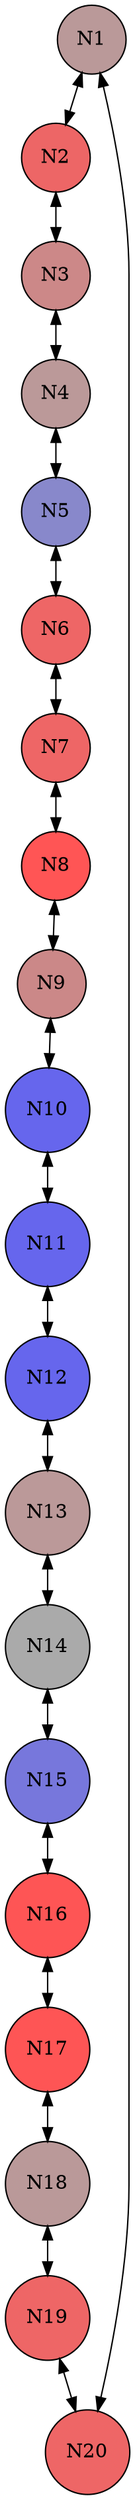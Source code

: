 strict digraph graphname { concentrate=true node [shape=circle, style=filled, fontsize=14] {node [style=filled,fillcolor="#BA9999"] N1 }{node [style=filled,fillcolor="#ED6666"] N2 }{node [style=filled,fillcolor="#CC8888"] N3 }{node [style=filled,fillcolor="#BB9999"] N4 }{node [style=filled,fillcolor="#8888CB"] N5 }{node [style=filled,fillcolor="#EE6666"] N6 }{node [style=filled,fillcolor="#EE6666"] N7 }{node [style=filled,fillcolor="#FF5555"] N8 }{node [style=filled,fillcolor="#CB8888"] N9 }{node [style=filled,fillcolor="#6666ED"] N10 }{node [style=filled,fillcolor="#6666ED"] N11 }{node [style=filled,fillcolor="#6666ED"] N12 }{node [style=filled,fillcolor="#BB9999"] N13 }{node [style=filled,fillcolor="#AAAAAA"] N14 }{node [style=filled,fillcolor="#7777DC"] N15 }{node [style=filled,fillcolor="#FE5555"] N16 }{node [style=filled,fillcolor="#FE5555"] N17 }{node [style=filled,fillcolor="#BA9999"] N18 }{node [style=filled,fillcolor="#EE6666"] N19 }{node [style=filled,fillcolor="#EE6666"] N20 } N1 -> N2 [dir=both penwidth=1.0]; N1 -> N20 [dir=both penwidth=1.0]; N2 -> N1 [dir=both penwidth=1.0]; N2 -> N3 [dir=both penwidth=1.0]; N3 -> N2 [dir=both penwidth=1.0]; N3 -> N4 [dir=both penwidth=1.0]; N4 -> N3 [dir=both penwidth=1.0]; N4 -> N5 [dir=both penwidth=1.0]; N5 -> N4 [dir=both penwidth=1.0]; N5 -> N6 [dir=both penwidth=1.0]; N6 -> N5 [dir=both penwidth=1.0]; N6 -> N7 [dir=both penwidth=1.0]; N7 -> N6 [dir=both penwidth=1.0]; N7 -> N8 [dir=both penwidth=1.0]; N8 -> N7 [dir=both penwidth=1.0]; N8 -> N9 [dir=both penwidth=1.0]; N9 -> N8 [dir=both penwidth=1.0]; N9 -> N10 [dir=both penwidth=1.0]; N10 -> N9 [dir=both penwidth=1.0]; N10 -> N11 [dir=both penwidth=1.0]; N11 -> N10 [dir=both penwidth=1.0]; N11 -> N12 [dir=both penwidth=1.0]; N12 -> N11 [dir=both penwidth=1.0]; N12 -> N13 [dir=both penwidth=1.0]; N13 -> N12 [dir=both penwidth=1.0]; N13 -> N14 [dir=both penwidth=1.0]; N14 -> N13 [dir=both penwidth=1.0]; N14 -> N15 [dir=both penwidth=1.0]; N15 -> N14 [dir=both penwidth=1.0]; N15 -> N16 [dir=both penwidth=1.0]; N16 -> N15 [dir=both penwidth=1.0]; N16 -> N17 [dir=both penwidth=1.0]; N17 -> N16 [dir=both penwidth=1.0]; N17 -> N18 [dir=both penwidth=1.0]; N18 -> N17 [dir=both penwidth=1.0]; N18 -> N19 [dir=both penwidth=1.0]; N19 -> N18 [dir=both penwidth=1.0]; N19 -> N20 [dir=both penwidth=1.0]; N20 -> N1 [dir=both penwidth=1.0]; N20 -> N19 [dir=both penwidth=1.0];}
